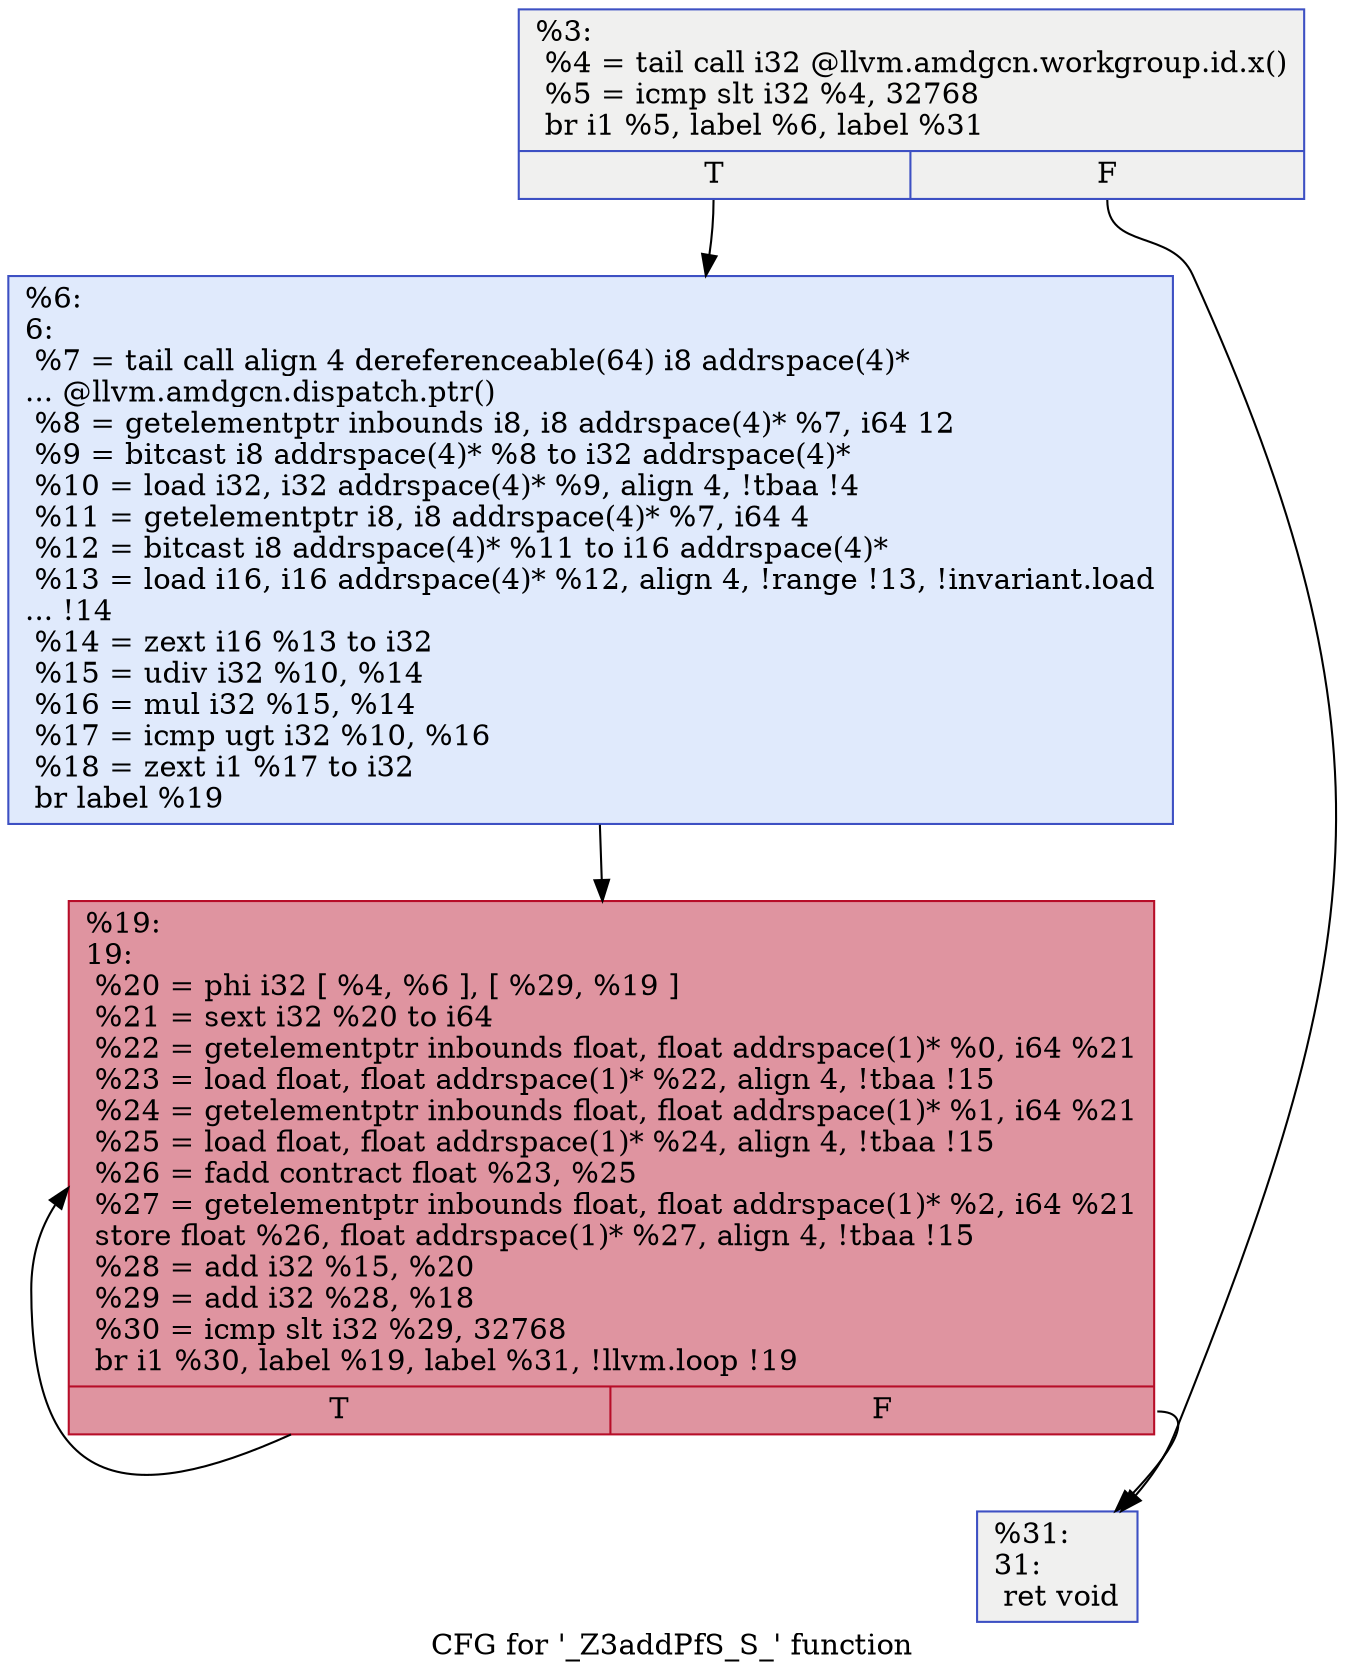 digraph "CFG for '_Z3addPfS_S_' function" {
	label="CFG for '_Z3addPfS_S_' function";

	Node0x64b8340 [shape=record,color="#3d50c3ff", style=filled, fillcolor="#dedcdb70",label="{%3:\l  %4 = tail call i32 @llvm.amdgcn.workgroup.id.x()\l  %5 = icmp slt i32 %4, 32768\l  br i1 %5, label %6, label %31\l|{<s0>T|<s1>F}}"];
	Node0x64b8340:s0 -> Node0x64b8c20;
	Node0x64b8340:s1 -> Node0x64b8cb0;
	Node0x64b8c20 [shape=record,color="#3d50c3ff", style=filled, fillcolor="#b9d0f970",label="{%6:\l6:                                                \l  %7 = tail call align 4 dereferenceable(64) i8 addrspace(4)*\l... @llvm.amdgcn.dispatch.ptr()\l  %8 = getelementptr inbounds i8, i8 addrspace(4)* %7, i64 12\l  %9 = bitcast i8 addrspace(4)* %8 to i32 addrspace(4)*\l  %10 = load i32, i32 addrspace(4)* %9, align 4, !tbaa !4\l  %11 = getelementptr i8, i8 addrspace(4)* %7, i64 4\l  %12 = bitcast i8 addrspace(4)* %11 to i16 addrspace(4)*\l  %13 = load i16, i16 addrspace(4)* %12, align 4, !range !13, !invariant.load\l... !14\l  %14 = zext i16 %13 to i32\l  %15 = udiv i32 %10, %14\l  %16 = mul i32 %15, %14\l  %17 = icmp ugt i32 %10, %16\l  %18 = zext i1 %17 to i32\l  br label %19\l}"];
	Node0x64b8c20 -> Node0x64ba590;
	Node0x64ba590 [shape=record,color="#b70d28ff", style=filled, fillcolor="#b70d2870",label="{%19:\l19:                                               \l  %20 = phi i32 [ %4, %6 ], [ %29, %19 ]\l  %21 = sext i32 %20 to i64\l  %22 = getelementptr inbounds float, float addrspace(1)* %0, i64 %21\l  %23 = load float, float addrspace(1)* %22, align 4, !tbaa !15\l  %24 = getelementptr inbounds float, float addrspace(1)* %1, i64 %21\l  %25 = load float, float addrspace(1)* %24, align 4, !tbaa !15\l  %26 = fadd contract float %23, %25\l  %27 = getelementptr inbounds float, float addrspace(1)* %2, i64 %21\l  store float %26, float addrspace(1)* %27, align 4, !tbaa !15\l  %28 = add i32 %15, %20\l  %29 = add i32 %28, %18\l  %30 = icmp slt i32 %29, 32768\l  br i1 %30, label %19, label %31, !llvm.loop !19\l|{<s0>T|<s1>F}}"];
	Node0x64ba590:s0 -> Node0x64ba590;
	Node0x64ba590:s1 -> Node0x64b8cb0;
	Node0x64b8cb0 [shape=record,color="#3d50c3ff", style=filled, fillcolor="#dedcdb70",label="{%31:\l31:                                               \l  ret void\l}"];
}
